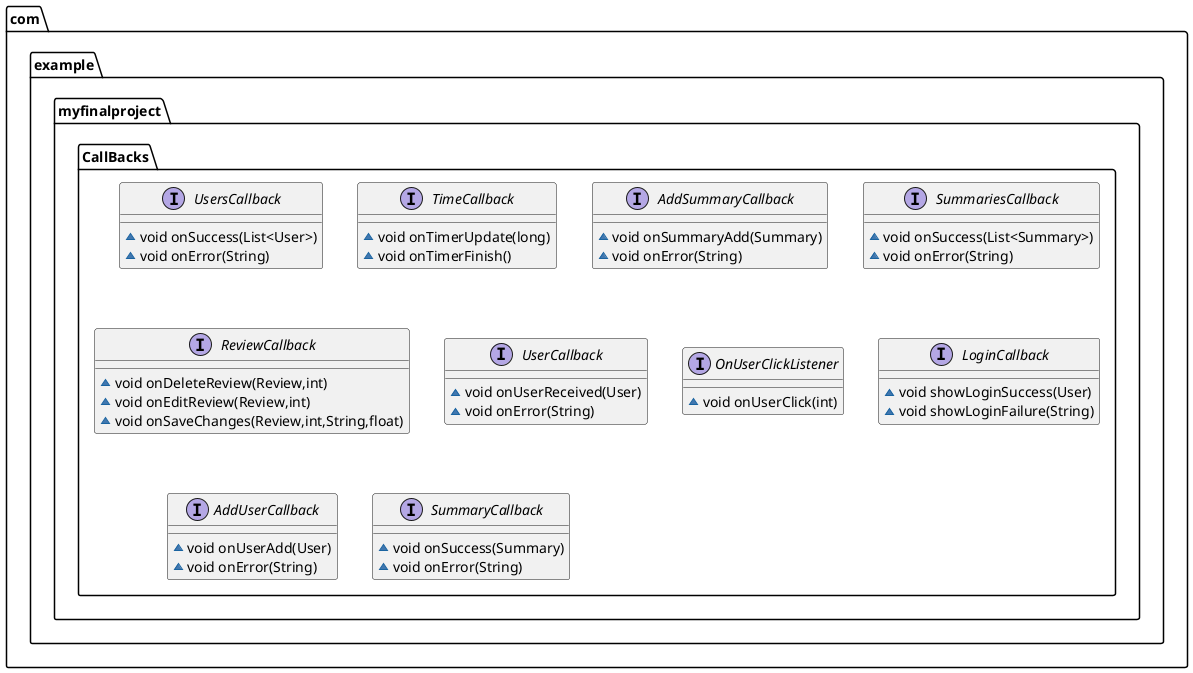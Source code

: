 @startuml
interface com.example.myfinalproject.CallBacks.UsersCallback {
~ void onSuccess(List<User>)
~ void onError(String)
}

interface com.example.myfinalproject.CallBacks.TimeCallback {
~ void onTimerUpdate(long)
~ void onTimerFinish()
}

interface com.example.myfinalproject.CallBacks.AddSummaryCallback {
~ void onSummaryAdd(Summary)
~ void onError(String)
}

interface com.example.myfinalproject.CallBacks.SummariesCallback {
~ void onSuccess(List<Summary>)
~ void onError(String)
}

interface com.example.myfinalproject.CallBacks.ReviewCallback {
~ void onDeleteReview(Review,int)
~ void onEditReview(Review,int)
~ void onSaveChanges(Review,int,String,float)
}

interface com.example.myfinalproject.CallBacks.UserCallback {
~ void onUserReceived(User)
~ void onError(String)
}

interface com.example.myfinalproject.CallBacks.OnUserClickListener {
~ void onUserClick(int)
}

interface com.example.myfinalproject.CallBacks.LoginCallback {
~ void showLoginSuccess(User)
~ void showLoginFailure(String)
}

interface com.example.myfinalproject.CallBacks.AddUserCallback {
~ void onUserAdd(User)
~ void onError(String)
}

interface com.example.myfinalproject.CallBacks.SummaryCallback {
~ void onSuccess(Summary)
~ void onError(String)
}

@enduml
